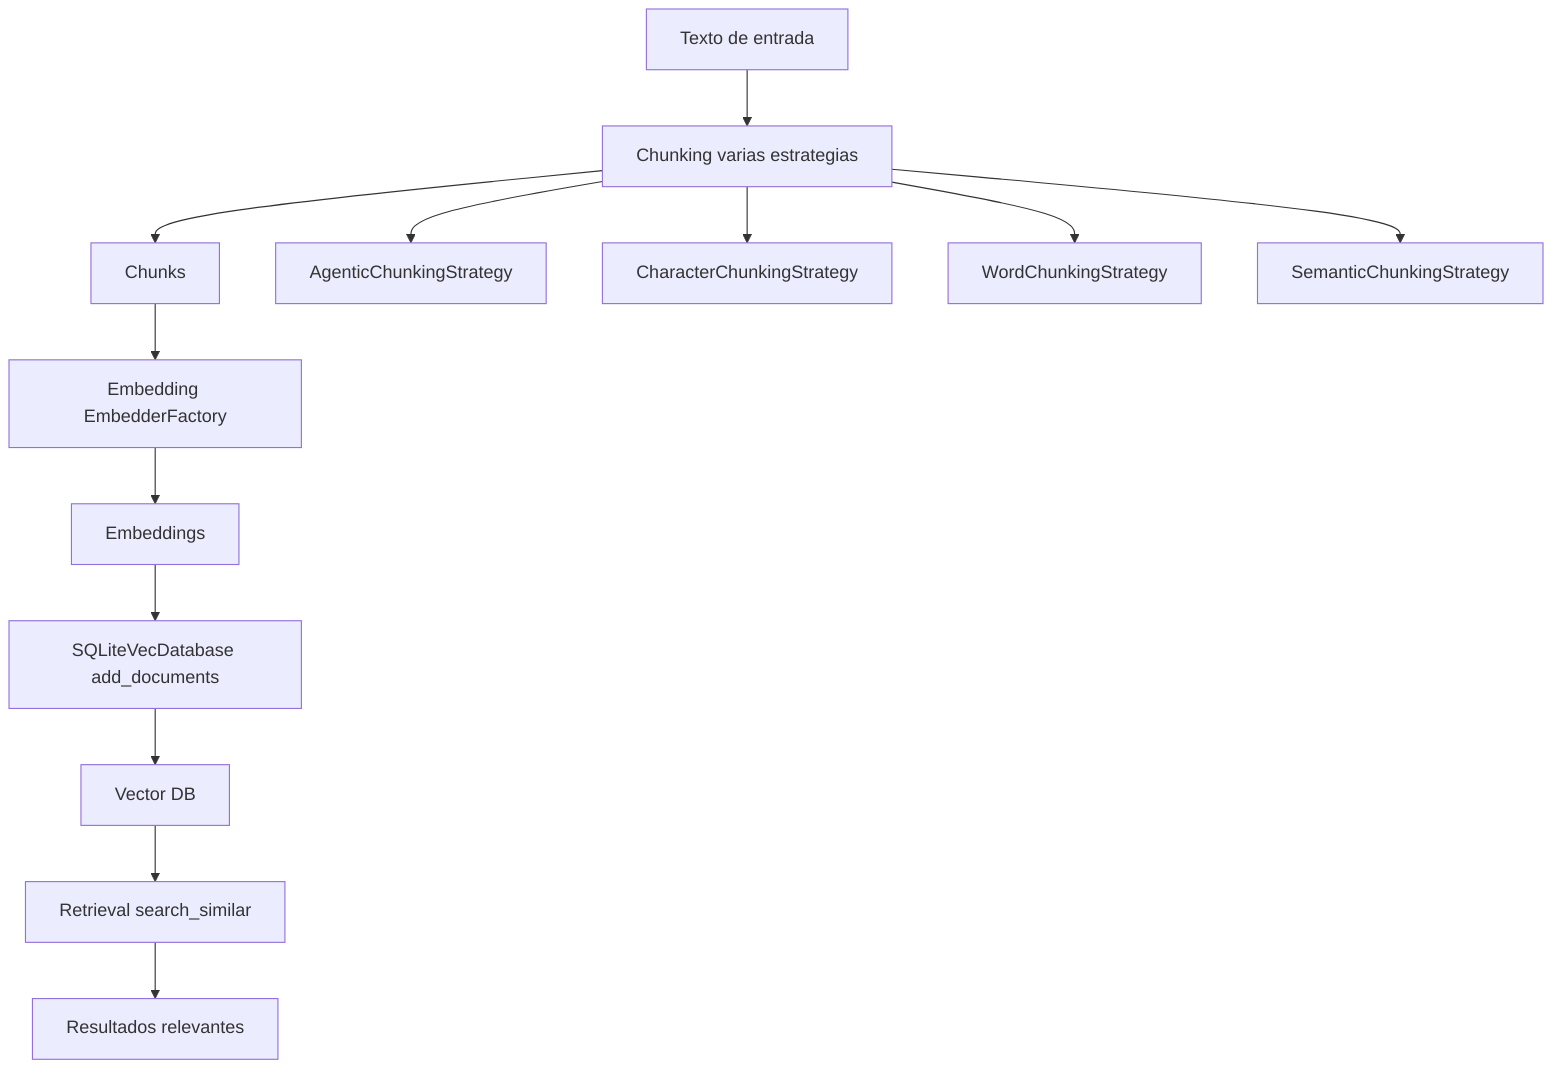 flowchart TD
    A[Texto de entrada] --> B[Chunking varias estrategias]
    B --> C[Chunks]
    C --> D[Embedding EmbedderFactory]
    D --> E[Embeddings]
    E --> F[SQLiteVecDatabase add_documents]
    F --> G[Vector DB]
    G --> H[Retrieval search_similar]
    H --> I[Resultados relevantes]
    B --> J[AgenticChunkingStrategy]
    B --> K[CharacterChunkingStrategy]
    B --> L[WordChunkingStrategy]
    B --> M[SemanticChunkingStrategy]